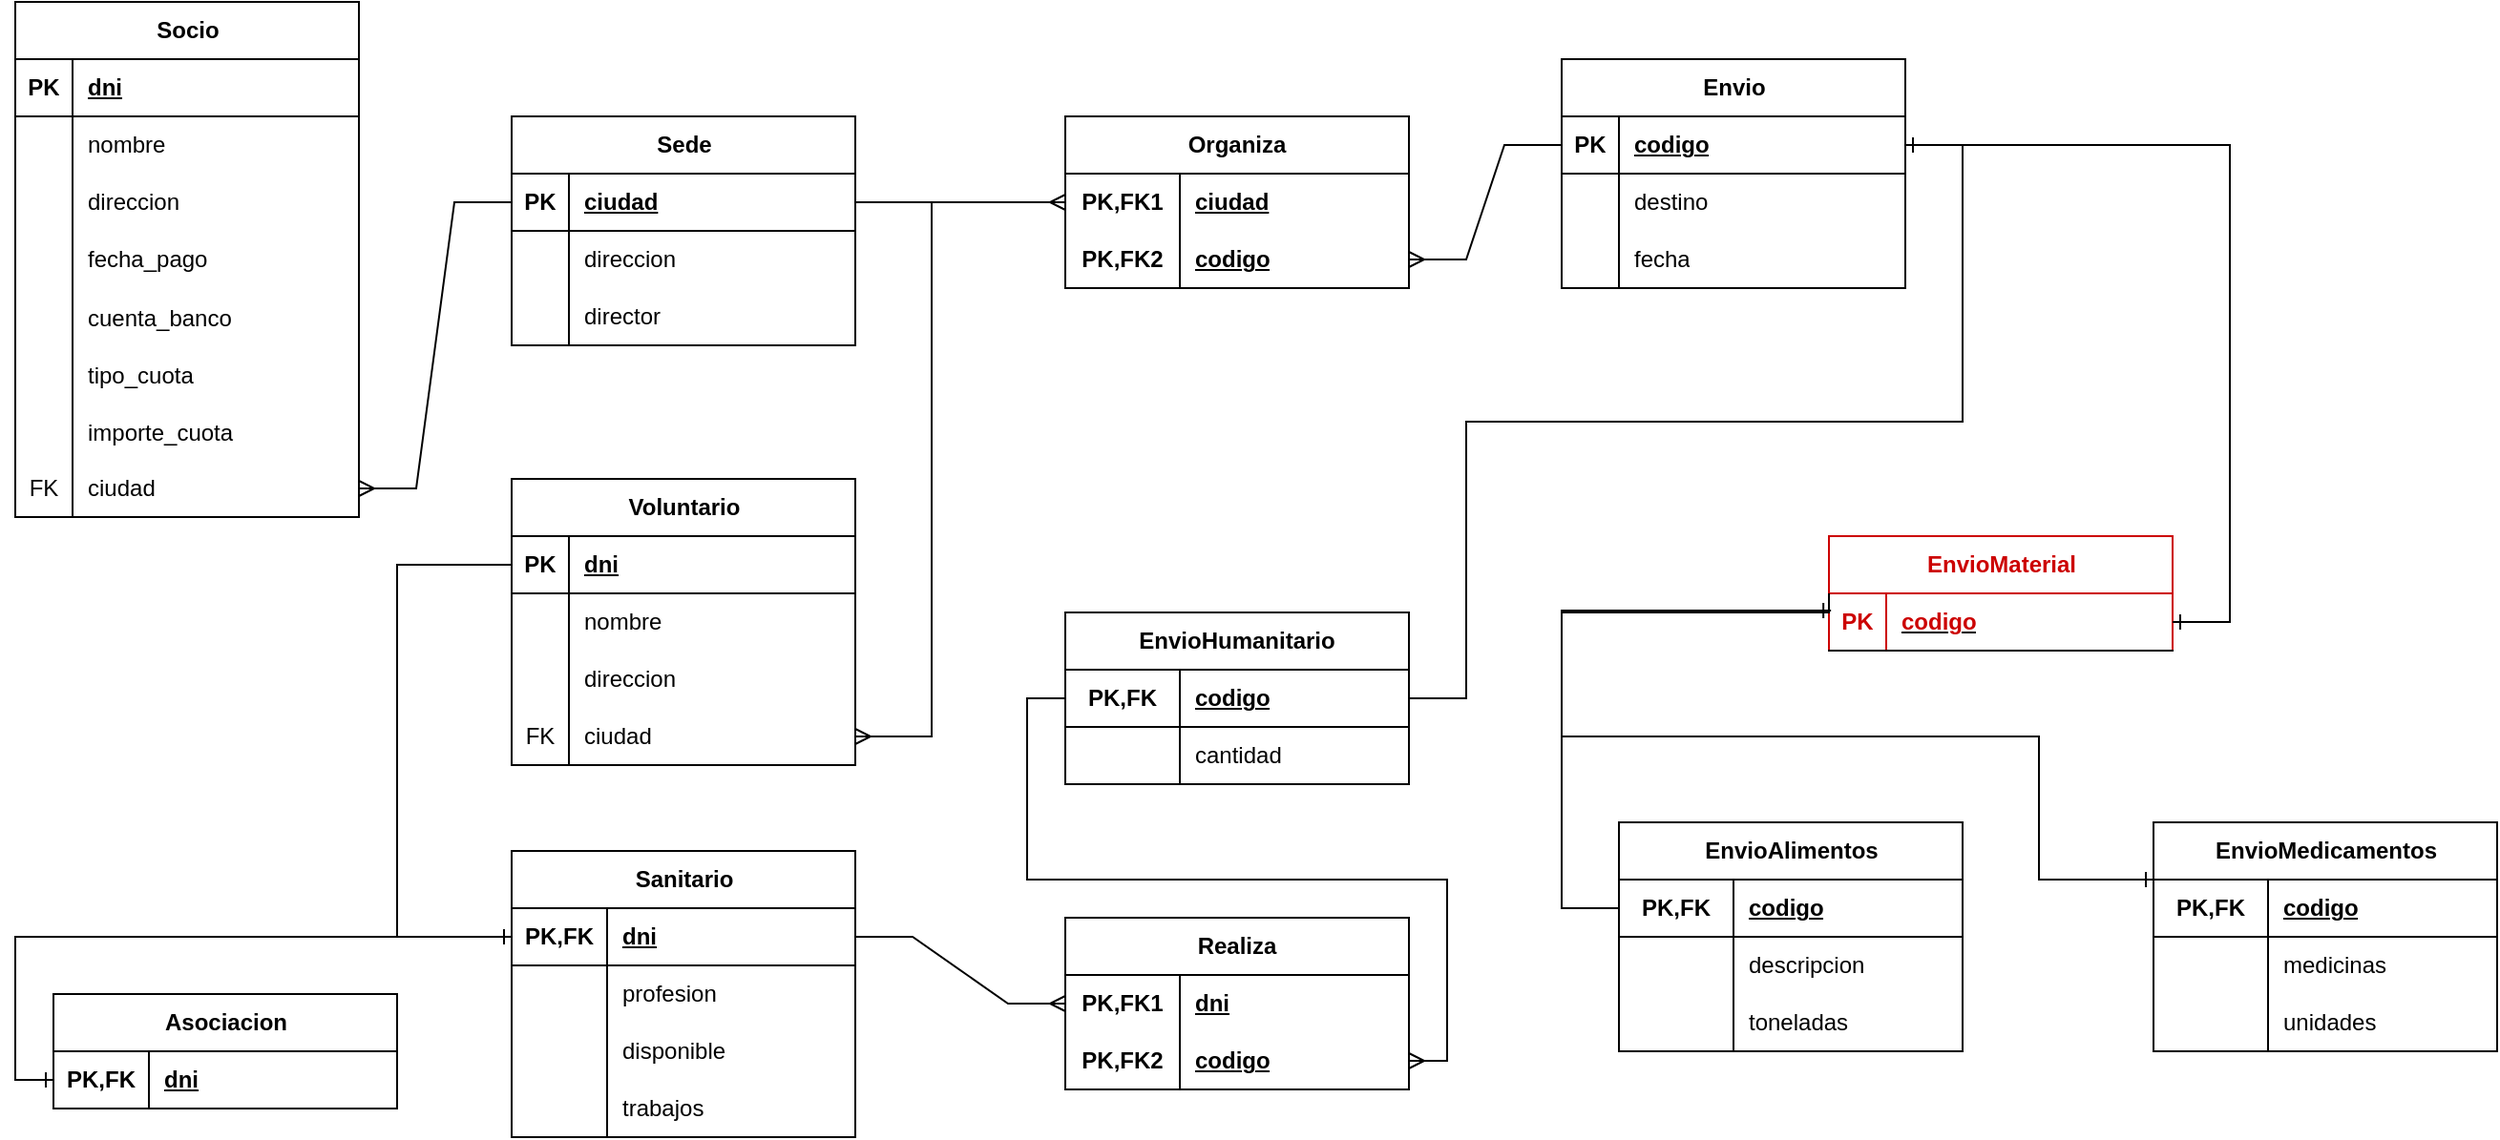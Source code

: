 <mxfile version="22.1.21" type="device">
  <diagram id="R2lEEEUBdFMjLlhIrx00" name="Page-1">
    <mxGraphModel dx="1498" dy="828" grid="1" gridSize="10" guides="1" tooltips="1" connect="1" arrows="1" fold="1" page="0" pageScale="1" pageWidth="850" pageHeight="1100" background="none" math="0" shadow="0" extFonts="Permanent Marker^https://fonts.googleapis.com/css?family=Permanent+Marker">
      <root>
        <mxCell id="0" />
        <mxCell id="1" parent="0" />
        <mxCell id="60-pLpJJTVWVmvscwQdQ-1" value="Socio" style="shape=table;startSize=30;container=1;collapsible=1;childLayout=tableLayout;fixedRows=1;rowLines=0;fontStyle=1;align=center;resizeLast=1;html=1;" parent="1" vertex="1">
          <mxGeometry x="-80" y="20" width="180" height="270" as="geometry">
            <mxRectangle x="-80" y="20" width="70" height="30" as="alternateBounds" />
          </mxGeometry>
        </mxCell>
        <mxCell id="60-pLpJJTVWVmvscwQdQ-2" value="" style="shape=tableRow;horizontal=0;startSize=0;swimlaneHead=0;swimlaneBody=0;fillColor=none;collapsible=0;dropTarget=0;points=[[0,0.5],[1,0.5]];portConstraint=eastwest;top=0;left=0;right=0;bottom=1;" parent="60-pLpJJTVWVmvscwQdQ-1" vertex="1">
          <mxGeometry y="30" width="180" height="30" as="geometry" />
        </mxCell>
        <mxCell id="60-pLpJJTVWVmvscwQdQ-3" value="PK" style="shape=partialRectangle;connectable=0;fillColor=none;top=0;left=0;bottom=0;right=0;fontStyle=1;overflow=hidden;whiteSpace=wrap;html=1;" parent="60-pLpJJTVWVmvscwQdQ-2" vertex="1">
          <mxGeometry width="30" height="30" as="geometry">
            <mxRectangle width="30" height="30" as="alternateBounds" />
          </mxGeometry>
        </mxCell>
        <mxCell id="60-pLpJJTVWVmvscwQdQ-4" value="dni" style="shape=partialRectangle;connectable=0;fillColor=none;top=0;left=0;bottom=0;right=0;align=left;spacingLeft=6;fontStyle=5;overflow=hidden;whiteSpace=wrap;html=1;" parent="60-pLpJJTVWVmvscwQdQ-2" vertex="1">
          <mxGeometry x="30" width="150" height="30" as="geometry">
            <mxRectangle width="150" height="30" as="alternateBounds" />
          </mxGeometry>
        </mxCell>
        <mxCell id="60-pLpJJTVWVmvscwQdQ-5" value="" style="shape=tableRow;horizontal=0;startSize=0;swimlaneHead=0;swimlaneBody=0;fillColor=none;collapsible=0;dropTarget=0;points=[[0,0.5],[1,0.5]];portConstraint=eastwest;top=0;left=0;right=0;bottom=0;" parent="60-pLpJJTVWVmvscwQdQ-1" vertex="1">
          <mxGeometry y="60" width="180" height="30" as="geometry" />
        </mxCell>
        <mxCell id="60-pLpJJTVWVmvscwQdQ-6" value="" style="shape=partialRectangle;connectable=0;fillColor=none;top=0;left=0;bottom=0;right=0;editable=1;overflow=hidden;whiteSpace=wrap;html=1;" parent="60-pLpJJTVWVmvscwQdQ-5" vertex="1">
          <mxGeometry width="30" height="30" as="geometry">
            <mxRectangle width="30" height="30" as="alternateBounds" />
          </mxGeometry>
        </mxCell>
        <mxCell id="60-pLpJJTVWVmvscwQdQ-7" value="nombre" style="shape=partialRectangle;connectable=0;fillColor=none;top=0;left=0;bottom=0;right=0;align=left;spacingLeft=6;overflow=hidden;whiteSpace=wrap;html=1;" parent="60-pLpJJTVWVmvscwQdQ-5" vertex="1">
          <mxGeometry x="30" width="150" height="30" as="geometry">
            <mxRectangle width="150" height="30" as="alternateBounds" />
          </mxGeometry>
        </mxCell>
        <mxCell id="60-pLpJJTVWVmvscwQdQ-8" value="" style="shape=tableRow;horizontal=0;startSize=0;swimlaneHead=0;swimlaneBody=0;fillColor=none;collapsible=0;dropTarget=0;points=[[0,0.5],[1,0.5]];portConstraint=eastwest;top=0;left=0;right=0;bottom=0;" parent="60-pLpJJTVWVmvscwQdQ-1" vertex="1">
          <mxGeometry y="90" width="180" height="30" as="geometry" />
        </mxCell>
        <mxCell id="60-pLpJJTVWVmvscwQdQ-9" value="" style="shape=partialRectangle;connectable=0;fillColor=none;top=0;left=0;bottom=0;right=0;editable=1;overflow=hidden;whiteSpace=wrap;html=1;" parent="60-pLpJJTVWVmvscwQdQ-8" vertex="1">
          <mxGeometry width="30" height="30" as="geometry">
            <mxRectangle width="30" height="30" as="alternateBounds" />
          </mxGeometry>
        </mxCell>
        <mxCell id="60-pLpJJTVWVmvscwQdQ-10" value="direccion" style="shape=partialRectangle;connectable=0;fillColor=none;top=0;left=0;bottom=0;right=0;align=left;spacingLeft=6;overflow=hidden;whiteSpace=wrap;html=1;" parent="60-pLpJJTVWVmvscwQdQ-8" vertex="1">
          <mxGeometry x="30" width="150" height="30" as="geometry">
            <mxRectangle width="150" height="30" as="alternateBounds" />
          </mxGeometry>
        </mxCell>
        <mxCell id="60-pLpJJTVWVmvscwQdQ-11" value="" style="shape=tableRow;horizontal=0;startSize=0;swimlaneHead=0;swimlaneBody=0;fillColor=none;collapsible=0;dropTarget=0;points=[[0,0.5],[1,0.5]];portConstraint=eastwest;top=0;left=0;right=0;bottom=0;" parent="60-pLpJJTVWVmvscwQdQ-1" vertex="1">
          <mxGeometry y="120" width="180" height="30" as="geometry" />
        </mxCell>
        <mxCell id="60-pLpJJTVWVmvscwQdQ-12" value="" style="shape=partialRectangle;connectable=0;fillColor=none;top=0;left=0;bottom=0;right=0;editable=1;overflow=hidden;whiteSpace=wrap;html=1;" parent="60-pLpJJTVWVmvscwQdQ-11" vertex="1">
          <mxGeometry width="30" height="30" as="geometry">
            <mxRectangle width="30" height="30" as="alternateBounds" />
          </mxGeometry>
        </mxCell>
        <mxCell id="60-pLpJJTVWVmvscwQdQ-13" value="fecha_pago" style="shape=partialRectangle;connectable=0;fillColor=none;top=0;left=0;bottom=0;right=0;align=left;spacingLeft=6;overflow=hidden;whiteSpace=wrap;html=1;" parent="60-pLpJJTVWVmvscwQdQ-11" vertex="1">
          <mxGeometry x="30" width="150" height="30" as="geometry">
            <mxRectangle width="150" height="30" as="alternateBounds" />
          </mxGeometry>
        </mxCell>
        <mxCell id="60-pLpJJTVWVmvscwQdQ-14" value="" style="shape=tableRow;horizontal=0;startSize=0;swimlaneHead=0;swimlaneBody=0;fillColor=none;collapsible=0;dropTarget=0;points=[[0,0.5],[1,0.5]];portConstraint=eastwest;top=0;left=0;right=0;bottom=0;" parent="60-pLpJJTVWVmvscwQdQ-1" vertex="1">
          <mxGeometry y="150" width="180" height="30" as="geometry" />
        </mxCell>
        <mxCell id="60-pLpJJTVWVmvscwQdQ-15" value="" style="shape=partialRectangle;connectable=0;fillColor=none;top=0;left=0;bottom=0;right=0;editable=1;overflow=hidden;" parent="60-pLpJJTVWVmvscwQdQ-14" vertex="1">
          <mxGeometry width="30" height="30" as="geometry">
            <mxRectangle width="30" height="30" as="alternateBounds" />
          </mxGeometry>
        </mxCell>
        <mxCell id="60-pLpJJTVWVmvscwQdQ-16" value="cuenta_banco" style="shape=partialRectangle;connectable=0;fillColor=none;top=0;left=0;bottom=0;right=0;align=left;spacingLeft=6;overflow=hidden;" parent="60-pLpJJTVWVmvscwQdQ-14" vertex="1">
          <mxGeometry x="30" width="150" height="30" as="geometry">
            <mxRectangle width="150" height="30" as="alternateBounds" />
          </mxGeometry>
        </mxCell>
        <mxCell id="60-pLpJJTVWVmvscwQdQ-17" value="" style="shape=tableRow;horizontal=0;startSize=0;swimlaneHead=0;swimlaneBody=0;fillColor=none;collapsible=0;dropTarget=0;points=[[0,0.5],[1,0.5]];portConstraint=eastwest;top=0;left=0;right=0;bottom=0;" parent="60-pLpJJTVWVmvscwQdQ-1" vertex="1">
          <mxGeometry y="180" width="180" height="30" as="geometry" />
        </mxCell>
        <mxCell id="60-pLpJJTVWVmvscwQdQ-18" value="" style="shape=partialRectangle;connectable=0;fillColor=none;top=0;left=0;bottom=0;right=0;editable=1;overflow=hidden;" parent="60-pLpJJTVWVmvscwQdQ-17" vertex="1">
          <mxGeometry width="30" height="30" as="geometry">
            <mxRectangle width="30" height="30" as="alternateBounds" />
          </mxGeometry>
        </mxCell>
        <mxCell id="60-pLpJJTVWVmvscwQdQ-19" value="tipo_cuota" style="shape=partialRectangle;connectable=0;fillColor=none;top=0;left=0;bottom=0;right=0;align=left;spacingLeft=6;overflow=hidden;" parent="60-pLpJJTVWVmvscwQdQ-17" vertex="1">
          <mxGeometry x="30" width="150" height="30" as="geometry">
            <mxRectangle width="150" height="30" as="alternateBounds" />
          </mxGeometry>
        </mxCell>
        <mxCell id="60-pLpJJTVWVmvscwQdQ-20" value="" style="shape=tableRow;horizontal=0;startSize=0;swimlaneHead=0;swimlaneBody=0;fillColor=none;collapsible=0;dropTarget=0;points=[[0,0.5],[1,0.5]];portConstraint=eastwest;top=0;left=0;right=0;bottom=0;" parent="60-pLpJJTVWVmvscwQdQ-1" vertex="1">
          <mxGeometry y="210" width="180" height="30" as="geometry" />
        </mxCell>
        <mxCell id="60-pLpJJTVWVmvscwQdQ-21" value="" style="shape=partialRectangle;connectable=0;fillColor=none;top=0;left=0;bottom=0;right=0;editable=1;overflow=hidden;" parent="60-pLpJJTVWVmvscwQdQ-20" vertex="1">
          <mxGeometry width="30" height="30" as="geometry">
            <mxRectangle width="30" height="30" as="alternateBounds" />
          </mxGeometry>
        </mxCell>
        <mxCell id="60-pLpJJTVWVmvscwQdQ-22" value="importe_cuota" style="shape=partialRectangle;connectable=0;fillColor=none;top=0;left=0;bottom=0;right=0;align=left;spacingLeft=6;overflow=hidden;" parent="60-pLpJJTVWVmvscwQdQ-20" vertex="1">
          <mxGeometry x="30" width="150" height="30" as="geometry">
            <mxRectangle width="150" height="30" as="alternateBounds" />
          </mxGeometry>
        </mxCell>
        <mxCell id="60-pLpJJTVWVmvscwQdQ-36" value="" style="shape=tableRow;horizontal=0;startSize=0;swimlaneHead=0;swimlaneBody=0;fillColor=none;collapsible=0;dropTarget=0;points=[[0,0.5],[1,0.5]];portConstraint=eastwest;top=0;left=0;right=0;bottom=0;" parent="60-pLpJJTVWVmvscwQdQ-1" vertex="1">
          <mxGeometry y="240" width="180" height="30" as="geometry" />
        </mxCell>
        <mxCell id="60-pLpJJTVWVmvscwQdQ-37" value="FK" style="shape=partialRectangle;connectable=0;fillColor=none;top=0;left=0;bottom=0;right=0;fontStyle=0;overflow=hidden;whiteSpace=wrap;html=1;" parent="60-pLpJJTVWVmvscwQdQ-36" vertex="1">
          <mxGeometry width="30" height="30" as="geometry">
            <mxRectangle width="30" height="30" as="alternateBounds" />
          </mxGeometry>
        </mxCell>
        <mxCell id="60-pLpJJTVWVmvscwQdQ-38" value="ciudad" style="shape=partialRectangle;connectable=0;fillColor=none;top=0;left=0;bottom=0;right=0;align=left;spacingLeft=6;fontStyle=0;overflow=hidden;whiteSpace=wrap;html=1;" parent="60-pLpJJTVWVmvscwQdQ-36" vertex="1">
          <mxGeometry x="30" width="150" height="30" as="geometry">
            <mxRectangle width="150" height="30" as="alternateBounds" />
          </mxGeometry>
        </mxCell>
        <mxCell id="60-pLpJJTVWVmvscwQdQ-23" value="Sede" style="shape=table;startSize=30;container=1;collapsible=1;childLayout=tableLayout;fixedRows=1;rowLines=0;fontStyle=1;align=center;resizeLast=1;html=1;" parent="1" vertex="1">
          <mxGeometry x="180" y="80" width="180" height="120" as="geometry">
            <mxRectangle x="180" y="80" width="70" height="30" as="alternateBounds" />
          </mxGeometry>
        </mxCell>
        <mxCell id="60-pLpJJTVWVmvscwQdQ-24" value="" style="shape=tableRow;horizontal=0;startSize=0;swimlaneHead=0;swimlaneBody=0;fillColor=none;collapsible=0;dropTarget=0;points=[[0,0.5],[1,0.5]];portConstraint=eastwest;top=0;left=0;right=0;bottom=1;" parent="60-pLpJJTVWVmvscwQdQ-23" vertex="1">
          <mxGeometry y="30" width="180" height="30" as="geometry" />
        </mxCell>
        <mxCell id="60-pLpJJTVWVmvscwQdQ-25" value="PK" style="shape=partialRectangle;connectable=0;fillColor=none;top=0;left=0;bottom=0;right=0;fontStyle=1;overflow=hidden;whiteSpace=wrap;html=1;" parent="60-pLpJJTVWVmvscwQdQ-24" vertex="1">
          <mxGeometry width="30" height="30" as="geometry">
            <mxRectangle width="30" height="30" as="alternateBounds" />
          </mxGeometry>
        </mxCell>
        <mxCell id="60-pLpJJTVWVmvscwQdQ-26" value="ciudad" style="shape=partialRectangle;connectable=0;fillColor=none;top=0;left=0;bottom=0;right=0;align=left;spacingLeft=6;fontStyle=5;overflow=hidden;whiteSpace=wrap;html=1;" parent="60-pLpJJTVWVmvscwQdQ-24" vertex="1">
          <mxGeometry x="30" width="150" height="30" as="geometry">
            <mxRectangle width="150" height="30" as="alternateBounds" />
          </mxGeometry>
        </mxCell>
        <mxCell id="60-pLpJJTVWVmvscwQdQ-27" value="" style="shape=tableRow;horizontal=0;startSize=0;swimlaneHead=0;swimlaneBody=0;fillColor=none;collapsible=0;dropTarget=0;points=[[0,0.5],[1,0.5]];portConstraint=eastwest;top=0;left=0;right=0;bottom=0;" parent="60-pLpJJTVWVmvscwQdQ-23" vertex="1">
          <mxGeometry y="60" width="180" height="30" as="geometry" />
        </mxCell>
        <mxCell id="60-pLpJJTVWVmvscwQdQ-28" value="" style="shape=partialRectangle;connectable=0;fillColor=none;top=0;left=0;bottom=0;right=0;editable=1;overflow=hidden;whiteSpace=wrap;html=1;" parent="60-pLpJJTVWVmvscwQdQ-27" vertex="1">
          <mxGeometry width="30" height="30" as="geometry">
            <mxRectangle width="30" height="30" as="alternateBounds" />
          </mxGeometry>
        </mxCell>
        <mxCell id="60-pLpJJTVWVmvscwQdQ-29" value="direccion" style="shape=partialRectangle;connectable=0;fillColor=none;top=0;left=0;bottom=0;right=0;align=left;spacingLeft=6;overflow=hidden;whiteSpace=wrap;html=1;" parent="60-pLpJJTVWVmvscwQdQ-27" vertex="1">
          <mxGeometry x="30" width="150" height="30" as="geometry">
            <mxRectangle width="150" height="30" as="alternateBounds" />
          </mxGeometry>
        </mxCell>
        <mxCell id="60-pLpJJTVWVmvscwQdQ-30" value="" style="shape=tableRow;horizontal=0;startSize=0;swimlaneHead=0;swimlaneBody=0;fillColor=none;collapsible=0;dropTarget=0;points=[[0,0.5],[1,0.5]];portConstraint=eastwest;top=0;left=0;right=0;bottom=0;" parent="60-pLpJJTVWVmvscwQdQ-23" vertex="1">
          <mxGeometry y="90" width="180" height="30" as="geometry" />
        </mxCell>
        <mxCell id="60-pLpJJTVWVmvscwQdQ-31" value="" style="shape=partialRectangle;connectable=0;fillColor=none;top=0;left=0;bottom=0;right=0;editable=1;overflow=hidden;whiteSpace=wrap;html=1;" parent="60-pLpJJTVWVmvscwQdQ-30" vertex="1">
          <mxGeometry width="30" height="30" as="geometry">
            <mxRectangle width="30" height="30" as="alternateBounds" />
          </mxGeometry>
        </mxCell>
        <mxCell id="60-pLpJJTVWVmvscwQdQ-32" value="director" style="shape=partialRectangle;connectable=0;fillColor=none;top=0;left=0;bottom=0;right=0;align=left;spacingLeft=6;overflow=hidden;whiteSpace=wrap;html=1;" parent="60-pLpJJTVWVmvscwQdQ-30" vertex="1">
          <mxGeometry x="30" width="150" height="30" as="geometry">
            <mxRectangle width="150" height="30" as="alternateBounds" />
          </mxGeometry>
        </mxCell>
        <mxCell id="60-pLpJJTVWVmvscwQdQ-40" value="Voluntario" style="shape=table;startSize=30;container=1;collapsible=1;childLayout=tableLayout;fixedRows=1;rowLines=0;fontStyle=1;align=center;resizeLast=1;html=1;" parent="1" vertex="1">
          <mxGeometry x="180" y="270" width="180" height="150" as="geometry" />
        </mxCell>
        <mxCell id="60-pLpJJTVWVmvscwQdQ-41" value="" style="shape=tableRow;horizontal=0;startSize=0;swimlaneHead=0;swimlaneBody=0;fillColor=none;collapsible=0;dropTarget=0;points=[[0,0.5],[1,0.5]];portConstraint=eastwest;top=0;left=0;right=0;bottom=1;" parent="60-pLpJJTVWVmvscwQdQ-40" vertex="1">
          <mxGeometry y="30" width="180" height="30" as="geometry" />
        </mxCell>
        <mxCell id="60-pLpJJTVWVmvscwQdQ-42" value="PK" style="shape=partialRectangle;connectable=0;fillColor=none;top=0;left=0;bottom=0;right=0;fontStyle=1;overflow=hidden;whiteSpace=wrap;html=1;" parent="60-pLpJJTVWVmvscwQdQ-41" vertex="1">
          <mxGeometry width="30" height="30" as="geometry">
            <mxRectangle width="30" height="30" as="alternateBounds" />
          </mxGeometry>
        </mxCell>
        <mxCell id="60-pLpJJTVWVmvscwQdQ-43" value="dni" style="shape=partialRectangle;connectable=0;fillColor=none;top=0;left=0;bottom=0;right=0;align=left;spacingLeft=6;fontStyle=5;overflow=hidden;whiteSpace=wrap;html=1;" parent="60-pLpJJTVWVmvscwQdQ-41" vertex="1">
          <mxGeometry x="30" width="150" height="30" as="geometry">
            <mxRectangle width="150" height="30" as="alternateBounds" />
          </mxGeometry>
        </mxCell>
        <mxCell id="60-pLpJJTVWVmvscwQdQ-44" value="" style="shape=tableRow;horizontal=0;startSize=0;swimlaneHead=0;swimlaneBody=0;fillColor=none;collapsible=0;dropTarget=0;points=[[0,0.5],[1,0.5]];portConstraint=eastwest;top=0;left=0;right=0;bottom=0;" parent="60-pLpJJTVWVmvscwQdQ-40" vertex="1">
          <mxGeometry y="60" width="180" height="30" as="geometry" />
        </mxCell>
        <mxCell id="60-pLpJJTVWVmvscwQdQ-45" value="" style="shape=partialRectangle;connectable=0;fillColor=none;top=0;left=0;bottom=0;right=0;editable=1;overflow=hidden;whiteSpace=wrap;html=1;" parent="60-pLpJJTVWVmvscwQdQ-44" vertex="1">
          <mxGeometry width="30" height="30" as="geometry">
            <mxRectangle width="30" height="30" as="alternateBounds" />
          </mxGeometry>
        </mxCell>
        <mxCell id="60-pLpJJTVWVmvscwQdQ-46" value="nombre" style="shape=partialRectangle;connectable=0;fillColor=none;top=0;left=0;bottom=0;right=0;align=left;spacingLeft=6;overflow=hidden;whiteSpace=wrap;html=1;" parent="60-pLpJJTVWVmvscwQdQ-44" vertex="1">
          <mxGeometry x="30" width="150" height="30" as="geometry">
            <mxRectangle width="150" height="30" as="alternateBounds" />
          </mxGeometry>
        </mxCell>
        <mxCell id="60-pLpJJTVWVmvscwQdQ-47" value="" style="shape=tableRow;horizontal=0;startSize=0;swimlaneHead=0;swimlaneBody=0;fillColor=none;collapsible=0;dropTarget=0;points=[[0,0.5],[1,0.5]];portConstraint=eastwest;top=0;left=0;right=0;bottom=0;" parent="60-pLpJJTVWVmvscwQdQ-40" vertex="1">
          <mxGeometry y="90" width="180" height="30" as="geometry" />
        </mxCell>
        <mxCell id="60-pLpJJTVWVmvscwQdQ-48" value="" style="shape=partialRectangle;connectable=0;fillColor=none;top=0;left=0;bottom=0;right=0;editable=1;overflow=hidden;whiteSpace=wrap;html=1;" parent="60-pLpJJTVWVmvscwQdQ-47" vertex="1">
          <mxGeometry width="30" height="30" as="geometry">
            <mxRectangle width="30" height="30" as="alternateBounds" />
          </mxGeometry>
        </mxCell>
        <mxCell id="60-pLpJJTVWVmvscwQdQ-49" value="direccion" style="shape=partialRectangle;connectable=0;fillColor=none;top=0;left=0;bottom=0;right=0;align=left;spacingLeft=6;overflow=hidden;whiteSpace=wrap;html=1;" parent="60-pLpJJTVWVmvscwQdQ-47" vertex="1">
          <mxGeometry x="30" width="150" height="30" as="geometry">
            <mxRectangle width="150" height="30" as="alternateBounds" />
          </mxGeometry>
        </mxCell>
        <mxCell id="60-pLpJJTVWVmvscwQdQ-50" value="" style="shape=tableRow;horizontal=0;startSize=0;swimlaneHead=0;swimlaneBody=0;fillColor=none;collapsible=0;dropTarget=0;points=[[0,0.5],[1,0.5]];portConstraint=eastwest;top=0;left=0;right=0;bottom=0;" parent="60-pLpJJTVWVmvscwQdQ-40" vertex="1">
          <mxGeometry y="120" width="180" height="30" as="geometry" />
        </mxCell>
        <mxCell id="60-pLpJJTVWVmvscwQdQ-51" value="FK" style="shape=partialRectangle;connectable=0;fillColor=none;top=0;left=0;bottom=0;right=0;editable=1;overflow=hidden;whiteSpace=wrap;html=1;" parent="60-pLpJJTVWVmvscwQdQ-50" vertex="1">
          <mxGeometry width="30" height="30" as="geometry">
            <mxRectangle width="30" height="30" as="alternateBounds" />
          </mxGeometry>
        </mxCell>
        <mxCell id="60-pLpJJTVWVmvscwQdQ-52" value="ciudad" style="shape=partialRectangle;connectable=0;fillColor=none;top=0;left=0;bottom=0;right=0;align=left;spacingLeft=6;overflow=hidden;whiteSpace=wrap;html=1;" parent="60-pLpJJTVWVmvscwQdQ-50" vertex="1">
          <mxGeometry x="30" width="150" height="30" as="geometry">
            <mxRectangle width="150" height="30" as="alternateBounds" />
          </mxGeometry>
        </mxCell>
        <mxCell id="60-pLpJJTVWVmvscwQdQ-53" value="" style="edgeStyle=elbowEdgeStyle;fontSize=12;html=1;endArrow=ERmany;rounded=0;exitX=1;exitY=0.5;exitDx=0;exitDy=0;entryX=1;entryY=0.5;entryDx=0;entryDy=0;" parent="1" source="60-pLpJJTVWVmvscwQdQ-24" target="60-pLpJJTVWVmvscwQdQ-50" edge="1">
          <mxGeometry width="100" height="100" relative="1" as="geometry">
            <mxPoint x="520" y="210" as="sourcePoint" />
            <mxPoint x="620" y="110" as="targetPoint" />
            <Array as="points">
              <mxPoint x="400" y="270" />
            </Array>
          </mxGeometry>
        </mxCell>
        <mxCell id="60-pLpJJTVWVmvscwQdQ-54" value="Envio" style="shape=table;startSize=30;container=1;collapsible=1;childLayout=tableLayout;fixedRows=1;rowLines=0;fontStyle=1;align=center;resizeLast=1;html=1;" parent="1" vertex="1">
          <mxGeometry x="730" y="50" width="180" height="120" as="geometry" />
        </mxCell>
        <mxCell id="60-pLpJJTVWVmvscwQdQ-55" value="" style="shape=tableRow;horizontal=0;startSize=0;swimlaneHead=0;swimlaneBody=0;fillColor=none;collapsible=0;dropTarget=0;points=[[0,0.5],[1,0.5]];portConstraint=eastwest;top=0;left=0;right=0;bottom=1;" parent="60-pLpJJTVWVmvscwQdQ-54" vertex="1">
          <mxGeometry y="30" width="180" height="30" as="geometry" />
        </mxCell>
        <mxCell id="60-pLpJJTVWVmvscwQdQ-56" value="PK" style="shape=partialRectangle;connectable=0;fillColor=none;top=0;left=0;bottom=0;right=0;fontStyle=1;overflow=hidden;whiteSpace=wrap;html=1;" parent="60-pLpJJTVWVmvscwQdQ-55" vertex="1">
          <mxGeometry width="30" height="30" as="geometry">
            <mxRectangle width="30" height="30" as="alternateBounds" />
          </mxGeometry>
        </mxCell>
        <mxCell id="60-pLpJJTVWVmvscwQdQ-57" value="codigo" style="shape=partialRectangle;connectable=0;fillColor=none;top=0;left=0;bottom=0;right=0;align=left;spacingLeft=6;fontStyle=5;overflow=hidden;whiteSpace=wrap;html=1;" parent="60-pLpJJTVWVmvscwQdQ-55" vertex="1">
          <mxGeometry x="30" width="150" height="30" as="geometry">
            <mxRectangle width="150" height="30" as="alternateBounds" />
          </mxGeometry>
        </mxCell>
        <mxCell id="60-pLpJJTVWVmvscwQdQ-58" value="" style="shape=tableRow;horizontal=0;startSize=0;swimlaneHead=0;swimlaneBody=0;fillColor=none;collapsible=0;dropTarget=0;points=[[0,0.5],[1,0.5]];portConstraint=eastwest;top=0;left=0;right=0;bottom=0;" parent="60-pLpJJTVWVmvscwQdQ-54" vertex="1">
          <mxGeometry y="60" width="180" height="30" as="geometry" />
        </mxCell>
        <mxCell id="60-pLpJJTVWVmvscwQdQ-59" value="" style="shape=partialRectangle;connectable=0;fillColor=none;top=0;left=0;bottom=0;right=0;editable=1;overflow=hidden;whiteSpace=wrap;html=1;" parent="60-pLpJJTVWVmvscwQdQ-58" vertex="1">
          <mxGeometry width="30" height="30" as="geometry">
            <mxRectangle width="30" height="30" as="alternateBounds" />
          </mxGeometry>
        </mxCell>
        <mxCell id="60-pLpJJTVWVmvscwQdQ-60" value="destino" style="shape=partialRectangle;connectable=0;fillColor=none;top=0;left=0;bottom=0;right=0;align=left;spacingLeft=6;overflow=hidden;whiteSpace=wrap;html=1;" parent="60-pLpJJTVWVmvscwQdQ-58" vertex="1">
          <mxGeometry x="30" width="150" height="30" as="geometry">
            <mxRectangle width="150" height="30" as="alternateBounds" />
          </mxGeometry>
        </mxCell>
        <mxCell id="60-pLpJJTVWVmvscwQdQ-61" value="" style="shape=tableRow;horizontal=0;startSize=0;swimlaneHead=0;swimlaneBody=0;fillColor=none;collapsible=0;dropTarget=0;points=[[0,0.5],[1,0.5]];portConstraint=eastwest;top=0;left=0;right=0;bottom=0;" parent="60-pLpJJTVWVmvscwQdQ-54" vertex="1">
          <mxGeometry y="90" width="180" height="30" as="geometry" />
        </mxCell>
        <mxCell id="60-pLpJJTVWVmvscwQdQ-62" value="" style="shape=partialRectangle;connectable=0;fillColor=none;top=0;left=0;bottom=0;right=0;editable=1;overflow=hidden;whiteSpace=wrap;html=1;" parent="60-pLpJJTVWVmvscwQdQ-61" vertex="1">
          <mxGeometry width="30" height="30" as="geometry">
            <mxRectangle width="30" height="30" as="alternateBounds" />
          </mxGeometry>
        </mxCell>
        <mxCell id="60-pLpJJTVWVmvscwQdQ-63" value="fecha" style="shape=partialRectangle;connectable=0;fillColor=none;top=0;left=0;bottom=0;right=0;align=left;spacingLeft=6;overflow=hidden;whiteSpace=wrap;html=1;" parent="60-pLpJJTVWVmvscwQdQ-61" vertex="1">
          <mxGeometry x="30" width="150" height="30" as="geometry">
            <mxRectangle width="150" height="30" as="alternateBounds" />
          </mxGeometry>
        </mxCell>
        <mxCell id="60-pLpJJTVWVmvscwQdQ-67" value="Organiza" style="shape=table;startSize=30;container=1;collapsible=1;childLayout=tableLayout;fixedRows=1;rowLines=0;fontStyle=1;align=center;resizeLast=1;html=1;whiteSpace=wrap;" parent="1" vertex="1">
          <mxGeometry x="470" y="80" width="180" height="90" as="geometry" />
        </mxCell>
        <mxCell id="60-pLpJJTVWVmvscwQdQ-68" value="" style="shape=tableRow;horizontal=0;startSize=0;swimlaneHead=0;swimlaneBody=0;fillColor=none;collapsible=0;dropTarget=0;points=[[0,0.5],[1,0.5]];portConstraint=eastwest;top=0;left=0;right=0;bottom=0;html=1;" parent="60-pLpJJTVWVmvscwQdQ-67" vertex="1">
          <mxGeometry y="30" width="180" height="30" as="geometry" />
        </mxCell>
        <mxCell id="60-pLpJJTVWVmvscwQdQ-69" value="PK,FK1" style="shape=partialRectangle;connectable=0;fillColor=none;top=0;left=0;bottom=0;right=0;fontStyle=1;overflow=hidden;html=1;whiteSpace=wrap;" parent="60-pLpJJTVWVmvscwQdQ-68" vertex="1">
          <mxGeometry width="60" height="30" as="geometry">
            <mxRectangle width="60" height="30" as="alternateBounds" />
          </mxGeometry>
        </mxCell>
        <mxCell id="60-pLpJJTVWVmvscwQdQ-70" value="ciudad" style="shape=partialRectangle;connectable=0;fillColor=none;top=0;left=0;bottom=0;right=0;align=left;spacingLeft=6;fontStyle=5;overflow=hidden;html=1;whiteSpace=wrap;" parent="60-pLpJJTVWVmvscwQdQ-68" vertex="1">
          <mxGeometry x="60" width="120" height="30" as="geometry">
            <mxRectangle width="120" height="30" as="alternateBounds" />
          </mxGeometry>
        </mxCell>
        <mxCell id="60-pLpJJTVWVmvscwQdQ-71" value="" style="shape=tableRow;horizontal=0;startSize=0;swimlaneHead=0;swimlaneBody=0;fillColor=none;collapsible=0;dropTarget=0;points=[[0,0.5],[1,0.5]];portConstraint=eastwest;top=0;left=0;right=0;bottom=1;html=1;" parent="60-pLpJJTVWVmvscwQdQ-67" vertex="1">
          <mxGeometry y="60" width="180" height="30" as="geometry" />
        </mxCell>
        <mxCell id="60-pLpJJTVWVmvscwQdQ-72" value="PK,FK2" style="shape=partialRectangle;connectable=0;fillColor=none;top=0;left=0;bottom=0;right=0;fontStyle=1;overflow=hidden;html=1;whiteSpace=wrap;" parent="60-pLpJJTVWVmvscwQdQ-71" vertex="1">
          <mxGeometry width="60" height="30" as="geometry">
            <mxRectangle width="60" height="30" as="alternateBounds" />
          </mxGeometry>
        </mxCell>
        <mxCell id="60-pLpJJTVWVmvscwQdQ-73" value="codigo" style="shape=partialRectangle;connectable=0;fillColor=none;top=0;left=0;bottom=0;right=0;align=left;spacingLeft=6;fontStyle=5;overflow=hidden;html=1;whiteSpace=wrap;" parent="60-pLpJJTVWVmvscwQdQ-71" vertex="1">
          <mxGeometry x="60" width="120" height="30" as="geometry">
            <mxRectangle width="120" height="30" as="alternateBounds" />
          </mxGeometry>
        </mxCell>
        <mxCell id="60-pLpJJTVWVmvscwQdQ-80" value="" style="edgeStyle=entityRelationEdgeStyle;fontSize=12;html=1;endArrow=ERmany;rounded=0;exitX=1;exitY=0.5;exitDx=0;exitDy=0;entryX=0;entryY=0.5;entryDx=0;entryDy=0;" parent="1" source="60-pLpJJTVWVmvscwQdQ-24" target="60-pLpJJTVWVmvscwQdQ-68" edge="1">
          <mxGeometry width="100" height="100" relative="1" as="geometry">
            <mxPoint x="480" y="340" as="sourcePoint" />
            <mxPoint x="580" y="240" as="targetPoint" />
          </mxGeometry>
        </mxCell>
        <mxCell id="60-pLpJJTVWVmvscwQdQ-81" value="" style="edgeStyle=entityRelationEdgeStyle;fontSize=12;html=1;endArrow=ERmany;rounded=0;entryX=1;entryY=0.5;entryDx=0;entryDy=0;exitX=0;exitY=0.5;exitDx=0;exitDy=0;" parent="1" source="60-pLpJJTVWVmvscwQdQ-55" target="60-pLpJJTVWVmvscwQdQ-71" edge="1">
          <mxGeometry width="100" height="100" relative="1" as="geometry">
            <mxPoint x="710" y="200" as="sourcePoint" />
            <mxPoint x="821.421" y="260" as="targetPoint" />
          </mxGeometry>
        </mxCell>
        <mxCell id="60-pLpJJTVWVmvscwQdQ-82" value="" style="edgeStyle=entityRelationEdgeStyle;fontSize=12;html=1;endArrow=ERmany;rounded=0;exitX=0;exitY=0.5;exitDx=0;exitDy=0;" parent="1" source="60-pLpJJTVWVmvscwQdQ-24" target="60-pLpJJTVWVmvscwQdQ-36" edge="1">
          <mxGeometry width="100" height="100" relative="1" as="geometry">
            <mxPoint x="120" y="300" as="sourcePoint" />
            <mxPoint x="220" y="200" as="targetPoint" />
          </mxGeometry>
        </mxCell>
        <mxCell id="60-pLpJJTVWVmvscwQdQ-83" value="Asociacion" style="shape=table;startSize=30;container=1;collapsible=1;childLayout=tableLayout;fixedRows=1;rowLines=0;fontStyle=1;align=center;resizeLast=1;html=1;" parent="1" vertex="1">
          <mxGeometry x="-60" y="540" width="180" height="60" as="geometry" />
        </mxCell>
        <mxCell id="60-pLpJJTVWVmvscwQdQ-84" value="" style="shape=tableRow;horizontal=0;startSize=0;swimlaneHead=0;swimlaneBody=0;fillColor=none;collapsible=0;dropTarget=0;points=[[0,0.5],[1,0.5]];portConstraint=eastwest;top=0;left=0;right=0;bottom=1;" parent="60-pLpJJTVWVmvscwQdQ-83" vertex="1">
          <mxGeometry y="30" width="180" height="30" as="geometry" />
        </mxCell>
        <mxCell id="60-pLpJJTVWVmvscwQdQ-85" value="PK,FK" style="shape=partialRectangle;connectable=0;fillColor=none;top=0;left=0;bottom=0;right=0;fontStyle=1;overflow=hidden;whiteSpace=wrap;html=1;" parent="60-pLpJJTVWVmvscwQdQ-84" vertex="1">
          <mxGeometry width="50" height="30" as="geometry">
            <mxRectangle width="50" height="30" as="alternateBounds" />
          </mxGeometry>
        </mxCell>
        <mxCell id="60-pLpJJTVWVmvscwQdQ-86" value="dni" style="shape=partialRectangle;connectable=0;fillColor=none;top=0;left=0;bottom=0;right=0;align=left;spacingLeft=6;fontStyle=5;overflow=hidden;whiteSpace=wrap;html=1;" parent="60-pLpJJTVWVmvscwQdQ-84" vertex="1">
          <mxGeometry x="50" width="130" height="30" as="geometry">
            <mxRectangle width="130" height="30" as="alternateBounds" />
          </mxGeometry>
        </mxCell>
        <mxCell id="60-pLpJJTVWVmvscwQdQ-96" value="Sanitario" style="shape=table;startSize=30;container=1;collapsible=1;childLayout=tableLayout;fixedRows=1;rowLines=0;fontStyle=1;align=center;resizeLast=1;html=1;" parent="1" vertex="1">
          <mxGeometry x="180" y="465" width="180" height="150" as="geometry" />
        </mxCell>
        <mxCell id="60-pLpJJTVWVmvscwQdQ-97" value="" style="shape=tableRow;horizontal=0;startSize=0;swimlaneHead=0;swimlaneBody=0;fillColor=none;collapsible=0;dropTarget=0;points=[[0,0.5],[1,0.5]];portConstraint=eastwest;top=0;left=0;right=0;bottom=1;" parent="60-pLpJJTVWVmvscwQdQ-96" vertex="1">
          <mxGeometry y="30" width="180" height="30" as="geometry" />
        </mxCell>
        <mxCell id="60-pLpJJTVWVmvscwQdQ-98" value="PK,FK" style="shape=partialRectangle;connectable=0;fillColor=none;top=0;left=0;bottom=0;right=0;fontStyle=1;overflow=hidden;whiteSpace=wrap;html=1;" parent="60-pLpJJTVWVmvscwQdQ-97" vertex="1">
          <mxGeometry width="50" height="30" as="geometry">
            <mxRectangle width="50" height="30" as="alternateBounds" />
          </mxGeometry>
        </mxCell>
        <mxCell id="60-pLpJJTVWVmvscwQdQ-99" value="dni" style="shape=partialRectangle;connectable=0;fillColor=none;top=0;left=0;bottom=0;right=0;align=left;spacingLeft=6;fontStyle=5;overflow=hidden;whiteSpace=wrap;html=1;" parent="60-pLpJJTVWVmvscwQdQ-97" vertex="1">
          <mxGeometry x="50" width="130" height="30" as="geometry">
            <mxRectangle width="130" height="30" as="alternateBounds" />
          </mxGeometry>
        </mxCell>
        <mxCell id="60-pLpJJTVWVmvscwQdQ-100" value="" style="shape=tableRow;horizontal=0;startSize=0;swimlaneHead=0;swimlaneBody=0;fillColor=none;collapsible=0;dropTarget=0;points=[[0,0.5],[1,0.5]];portConstraint=eastwest;top=0;left=0;right=0;bottom=0;" parent="60-pLpJJTVWVmvscwQdQ-96" vertex="1">
          <mxGeometry y="60" width="180" height="30" as="geometry" />
        </mxCell>
        <mxCell id="60-pLpJJTVWVmvscwQdQ-101" value="" style="shape=partialRectangle;connectable=0;fillColor=none;top=0;left=0;bottom=0;right=0;editable=1;overflow=hidden;whiteSpace=wrap;html=1;" parent="60-pLpJJTVWVmvscwQdQ-100" vertex="1">
          <mxGeometry width="50" height="30" as="geometry">
            <mxRectangle width="50" height="30" as="alternateBounds" />
          </mxGeometry>
        </mxCell>
        <mxCell id="60-pLpJJTVWVmvscwQdQ-102" value="profesion" style="shape=partialRectangle;connectable=0;fillColor=none;top=0;left=0;bottom=0;right=0;align=left;spacingLeft=6;overflow=hidden;whiteSpace=wrap;html=1;" parent="60-pLpJJTVWVmvscwQdQ-100" vertex="1">
          <mxGeometry x="50" width="130" height="30" as="geometry">
            <mxRectangle width="130" height="30" as="alternateBounds" />
          </mxGeometry>
        </mxCell>
        <mxCell id="60-pLpJJTVWVmvscwQdQ-103" value="" style="shape=tableRow;horizontal=0;startSize=0;swimlaneHead=0;swimlaneBody=0;fillColor=none;collapsible=0;dropTarget=0;points=[[0,0.5],[1,0.5]];portConstraint=eastwest;top=0;left=0;right=0;bottom=0;" parent="60-pLpJJTVWVmvscwQdQ-96" vertex="1">
          <mxGeometry y="90" width="180" height="30" as="geometry" />
        </mxCell>
        <mxCell id="60-pLpJJTVWVmvscwQdQ-104" value="" style="shape=partialRectangle;connectable=0;fillColor=none;top=0;left=0;bottom=0;right=0;editable=1;overflow=hidden;whiteSpace=wrap;html=1;" parent="60-pLpJJTVWVmvscwQdQ-103" vertex="1">
          <mxGeometry width="50" height="30" as="geometry">
            <mxRectangle width="50" height="30" as="alternateBounds" />
          </mxGeometry>
        </mxCell>
        <mxCell id="60-pLpJJTVWVmvscwQdQ-105" value="disponible" style="shape=partialRectangle;connectable=0;fillColor=none;top=0;left=0;bottom=0;right=0;align=left;spacingLeft=6;overflow=hidden;whiteSpace=wrap;html=1;" parent="60-pLpJJTVWVmvscwQdQ-103" vertex="1">
          <mxGeometry x="50" width="130" height="30" as="geometry">
            <mxRectangle width="130" height="30" as="alternateBounds" />
          </mxGeometry>
        </mxCell>
        <mxCell id="60-pLpJJTVWVmvscwQdQ-106" value="" style="shape=tableRow;horizontal=0;startSize=0;swimlaneHead=0;swimlaneBody=0;fillColor=none;collapsible=0;dropTarget=0;points=[[0,0.5],[1,0.5]];portConstraint=eastwest;top=0;left=0;right=0;bottom=0;" parent="60-pLpJJTVWVmvscwQdQ-96" vertex="1">
          <mxGeometry y="120" width="180" height="30" as="geometry" />
        </mxCell>
        <mxCell id="60-pLpJJTVWVmvscwQdQ-107" value="" style="shape=partialRectangle;connectable=0;fillColor=none;top=0;left=0;bottom=0;right=0;editable=1;overflow=hidden;whiteSpace=wrap;html=1;" parent="60-pLpJJTVWVmvscwQdQ-106" vertex="1">
          <mxGeometry width="50" height="30" as="geometry">
            <mxRectangle width="50" height="30" as="alternateBounds" />
          </mxGeometry>
        </mxCell>
        <mxCell id="60-pLpJJTVWVmvscwQdQ-108" value="trabajos" style="shape=partialRectangle;connectable=0;fillColor=none;top=0;left=0;bottom=0;right=0;align=left;spacingLeft=6;overflow=hidden;whiteSpace=wrap;html=1;" parent="60-pLpJJTVWVmvscwQdQ-106" vertex="1">
          <mxGeometry x="50" width="130" height="30" as="geometry">
            <mxRectangle width="130" height="30" as="alternateBounds" />
          </mxGeometry>
        </mxCell>
        <mxCell id="60-pLpJJTVWVmvscwQdQ-109" value="" style="edgeStyle=orthogonalEdgeStyle;fontSize=12;html=1;endArrow=ERone;endFill=1;rounded=0;exitX=0;exitY=0.5;exitDx=0;exitDy=0;elbow=vertical;entryX=0;entryY=0.5;entryDx=0;entryDy=0;" parent="1" source="60-pLpJJTVWVmvscwQdQ-41" target="60-pLpJJTVWVmvscwQdQ-97" edge="1">
          <mxGeometry width="100" height="100" relative="1" as="geometry">
            <mxPoint x="20" y="470" as="sourcePoint" />
            <mxPoint x="160" y="510" as="targetPoint" />
            <Array as="points">
              <mxPoint x="120" y="315" />
              <mxPoint x="120" y="510" />
            </Array>
          </mxGeometry>
        </mxCell>
        <mxCell id="60-pLpJJTVWVmvscwQdQ-110" value="" style="edgeStyle=orthogonalEdgeStyle;fontSize=12;html=1;endArrow=ERone;endFill=1;rounded=0;exitX=0;exitY=0.5;exitDx=0;exitDy=0;entryX=0;entryY=0.5;entryDx=0;entryDy=0;" parent="1" source="60-pLpJJTVWVmvscwQdQ-41" target="60-pLpJJTVWVmvscwQdQ-84" edge="1">
          <mxGeometry width="100" height="100" relative="1" as="geometry">
            <mxPoint x="-70" y="480" as="sourcePoint" />
            <mxPoint x="30" y="380" as="targetPoint" />
            <Array as="points">
              <mxPoint x="120" y="315" />
              <mxPoint x="120" y="510" />
              <mxPoint x="-80" y="510" />
              <mxPoint x="-80" y="585" />
            </Array>
          </mxGeometry>
        </mxCell>
        <mxCell id="60-pLpJJTVWVmvscwQdQ-114" value="EnvioHumanitario" style="shape=table;startSize=30;container=1;collapsible=1;childLayout=tableLayout;fixedRows=1;rowLines=0;fontStyle=1;align=center;resizeLast=1;html=1;whiteSpace=wrap;" parent="1" vertex="1">
          <mxGeometry x="470" y="340" width="180" height="90" as="geometry" />
        </mxCell>
        <mxCell id="60-pLpJJTVWVmvscwQdQ-118" value="" style="shape=tableRow;horizontal=0;startSize=0;swimlaneHead=0;swimlaneBody=0;fillColor=none;collapsible=0;dropTarget=0;points=[[0,0.5],[1,0.5]];portConstraint=eastwest;top=0;left=0;right=0;bottom=1;html=1;" parent="60-pLpJJTVWVmvscwQdQ-114" vertex="1">
          <mxGeometry y="30" width="180" height="30" as="geometry" />
        </mxCell>
        <mxCell id="60-pLpJJTVWVmvscwQdQ-119" value="PK,FK" style="shape=partialRectangle;connectable=0;fillColor=none;top=0;left=0;bottom=0;right=0;fontStyle=1;overflow=hidden;html=1;whiteSpace=wrap;" parent="60-pLpJJTVWVmvscwQdQ-118" vertex="1">
          <mxGeometry width="60" height="30" as="geometry">
            <mxRectangle width="60" height="30" as="alternateBounds" />
          </mxGeometry>
        </mxCell>
        <mxCell id="60-pLpJJTVWVmvscwQdQ-120" value="codigo" style="shape=partialRectangle;connectable=0;fillColor=none;top=0;left=0;bottom=0;right=0;align=left;spacingLeft=6;fontStyle=5;overflow=hidden;html=1;whiteSpace=wrap;" parent="60-pLpJJTVWVmvscwQdQ-118" vertex="1">
          <mxGeometry x="60" width="120" height="30" as="geometry">
            <mxRectangle width="120" height="30" as="alternateBounds" />
          </mxGeometry>
        </mxCell>
        <mxCell id="60-pLpJJTVWVmvscwQdQ-121" value="" style="shape=tableRow;horizontal=0;startSize=0;swimlaneHead=0;swimlaneBody=0;fillColor=none;collapsible=0;dropTarget=0;points=[[0,0.5],[1,0.5]];portConstraint=eastwest;top=0;left=0;right=0;bottom=0;html=1;" parent="60-pLpJJTVWVmvscwQdQ-114" vertex="1">
          <mxGeometry y="60" width="180" height="30" as="geometry" />
        </mxCell>
        <mxCell id="60-pLpJJTVWVmvscwQdQ-122" value="" style="shape=partialRectangle;connectable=0;fillColor=none;top=0;left=0;bottom=0;right=0;editable=1;overflow=hidden;html=1;whiteSpace=wrap;" parent="60-pLpJJTVWVmvscwQdQ-121" vertex="1">
          <mxGeometry width="60" height="30" as="geometry">
            <mxRectangle width="60" height="30" as="alternateBounds" />
          </mxGeometry>
        </mxCell>
        <mxCell id="60-pLpJJTVWVmvscwQdQ-123" value="cantidad" style="shape=partialRectangle;connectable=0;fillColor=none;top=0;left=0;bottom=0;right=0;align=left;spacingLeft=6;overflow=hidden;html=1;whiteSpace=wrap;" parent="60-pLpJJTVWVmvscwQdQ-121" vertex="1">
          <mxGeometry x="60" width="120" height="30" as="geometry">
            <mxRectangle width="120" height="30" as="alternateBounds" />
          </mxGeometry>
        </mxCell>
        <mxCell id="60-pLpJJTVWVmvscwQdQ-127" value="Realiza" style="shape=table;startSize=30;container=1;collapsible=1;childLayout=tableLayout;fixedRows=1;rowLines=0;fontStyle=1;align=center;resizeLast=1;html=1;whiteSpace=wrap;" parent="1" vertex="1">
          <mxGeometry x="470" y="500" width="180" height="90" as="geometry" />
        </mxCell>
        <mxCell id="60-pLpJJTVWVmvscwQdQ-128" value="" style="shape=tableRow;horizontal=0;startSize=0;swimlaneHead=0;swimlaneBody=0;fillColor=none;collapsible=0;dropTarget=0;points=[[0,0.5],[1,0.5]];portConstraint=eastwest;top=0;left=0;right=0;bottom=0;html=1;" parent="60-pLpJJTVWVmvscwQdQ-127" vertex="1">
          <mxGeometry y="30" width="180" height="30" as="geometry" />
        </mxCell>
        <mxCell id="60-pLpJJTVWVmvscwQdQ-129" value="PK,FK1" style="shape=partialRectangle;connectable=0;fillColor=none;top=0;left=0;bottom=0;right=0;fontStyle=1;overflow=hidden;html=1;whiteSpace=wrap;" parent="60-pLpJJTVWVmvscwQdQ-128" vertex="1">
          <mxGeometry width="60" height="30" as="geometry">
            <mxRectangle width="60" height="30" as="alternateBounds" />
          </mxGeometry>
        </mxCell>
        <mxCell id="60-pLpJJTVWVmvscwQdQ-130" value="dni" style="shape=partialRectangle;connectable=0;fillColor=none;top=0;left=0;bottom=0;right=0;align=left;spacingLeft=6;fontStyle=5;overflow=hidden;html=1;whiteSpace=wrap;" parent="60-pLpJJTVWVmvscwQdQ-128" vertex="1">
          <mxGeometry x="60" width="120" height="30" as="geometry">
            <mxRectangle width="120" height="30" as="alternateBounds" />
          </mxGeometry>
        </mxCell>
        <mxCell id="60-pLpJJTVWVmvscwQdQ-131" value="" style="shape=tableRow;horizontal=0;startSize=0;swimlaneHead=0;swimlaneBody=0;fillColor=none;collapsible=0;dropTarget=0;points=[[0,0.5],[1,0.5]];portConstraint=eastwest;top=0;left=0;right=0;bottom=1;html=1;" parent="60-pLpJJTVWVmvscwQdQ-127" vertex="1">
          <mxGeometry y="60" width="180" height="30" as="geometry" />
        </mxCell>
        <mxCell id="60-pLpJJTVWVmvscwQdQ-132" value="PK,FK2" style="shape=partialRectangle;connectable=0;fillColor=none;top=0;left=0;bottom=0;right=0;fontStyle=1;overflow=hidden;html=1;whiteSpace=wrap;" parent="60-pLpJJTVWVmvscwQdQ-131" vertex="1">
          <mxGeometry width="60" height="30" as="geometry">
            <mxRectangle width="60" height="30" as="alternateBounds" />
          </mxGeometry>
        </mxCell>
        <mxCell id="60-pLpJJTVWVmvscwQdQ-133" value="codigo" style="shape=partialRectangle;connectable=0;fillColor=none;top=0;left=0;bottom=0;right=0;align=left;spacingLeft=6;fontStyle=5;overflow=hidden;html=1;whiteSpace=wrap;" parent="60-pLpJJTVWVmvscwQdQ-131" vertex="1">
          <mxGeometry x="60" width="120" height="30" as="geometry">
            <mxRectangle width="120" height="30" as="alternateBounds" />
          </mxGeometry>
        </mxCell>
        <mxCell id="60-pLpJJTVWVmvscwQdQ-140" value="" style="edgeStyle=entityRelationEdgeStyle;fontSize=12;html=1;endArrow=ERmany;rounded=0;exitX=1;exitY=0.5;exitDx=0;exitDy=0;entryX=0;entryY=0.5;entryDx=0;entryDy=0;" parent="1" source="60-pLpJJTVWVmvscwQdQ-97" target="60-pLpJJTVWVmvscwQdQ-128" edge="1">
          <mxGeometry width="100" height="100" relative="1" as="geometry">
            <mxPoint x="390" y="550" as="sourcePoint" />
            <mxPoint x="490" y="450" as="targetPoint" />
          </mxGeometry>
        </mxCell>
        <mxCell id="60-pLpJJTVWVmvscwQdQ-143" value="" style="edgeStyle=orthogonalEdgeStyle;fontSize=12;html=1;endArrow=ERmany;rounded=0;exitX=0;exitY=0.5;exitDx=0;exitDy=0;entryX=1;entryY=0.5;entryDx=0;entryDy=0;" parent="1" source="60-pLpJJTVWVmvscwQdQ-118" target="60-pLpJJTVWVmvscwQdQ-131" edge="1">
          <mxGeometry width="100" height="100" relative="1" as="geometry">
            <mxPoint x="730" y="500" as="sourcePoint" />
            <mxPoint x="830" y="400" as="targetPoint" />
            <Array as="points">
              <mxPoint x="450" y="385" />
              <mxPoint x="450" y="480" />
              <mxPoint x="670" y="480" />
              <mxPoint x="670" y="575" />
            </Array>
          </mxGeometry>
        </mxCell>
        <mxCell id="60-pLpJJTVWVmvscwQdQ-144" value="" style="edgeStyle=orthogonalEdgeStyle;fontSize=12;html=1;endArrow=ERone;endFill=1;rounded=0;exitX=1;exitY=0.5;exitDx=0;exitDy=0;entryX=1;entryY=0.5;entryDx=0;entryDy=0;" parent="1" source="60-pLpJJTVWVmvscwQdQ-118" target="60-pLpJJTVWVmvscwQdQ-55" edge="1">
          <mxGeometry width="100" height="100" relative="1" as="geometry">
            <mxPoint x="660" y="380" as="sourcePoint" />
            <mxPoint x="830" y="330" as="targetPoint" />
            <Array as="points">
              <mxPoint x="680" y="385" />
              <mxPoint x="680" y="240" />
              <mxPoint x="940" y="240" />
              <mxPoint x="940" y="95" />
            </Array>
          </mxGeometry>
        </mxCell>
        <mxCell id="60-pLpJJTVWVmvscwQdQ-145" value="EnvioAlimentos" style="shape=table;startSize=30;container=1;collapsible=1;childLayout=tableLayout;fixedRows=1;rowLines=0;fontStyle=1;align=center;resizeLast=1;html=1;" parent="1" vertex="1">
          <mxGeometry x="760" y="450" width="180" height="120" as="geometry" />
        </mxCell>
        <mxCell id="60-pLpJJTVWVmvscwQdQ-146" value="" style="shape=tableRow;horizontal=0;startSize=0;swimlaneHead=0;swimlaneBody=0;fillColor=none;collapsible=0;dropTarget=0;points=[[0,0.5],[1,0.5]];portConstraint=eastwest;top=0;left=0;right=0;bottom=1;" parent="60-pLpJJTVWVmvscwQdQ-145" vertex="1">
          <mxGeometry y="30" width="180" height="30" as="geometry" />
        </mxCell>
        <mxCell id="60-pLpJJTVWVmvscwQdQ-147" value="PK,FK" style="shape=partialRectangle;connectable=0;fillColor=none;top=0;left=0;bottom=0;right=0;fontStyle=1;overflow=hidden;whiteSpace=wrap;html=1;" parent="60-pLpJJTVWVmvscwQdQ-146" vertex="1">
          <mxGeometry width="60" height="30" as="geometry">
            <mxRectangle width="60" height="30" as="alternateBounds" />
          </mxGeometry>
        </mxCell>
        <mxCell id="60-pLpJJTVWVmvscwQdQ-148" value="codigo" style="shape=partialRectangle;connectable=0;fillColor=none;top=0;left=0;bottom=0;right=0;align=left;spacingLeft=6;fontStyle=5;overflow=hidden;whiteSpace=wrap;html=1;" parent="60-pLpJJTVWVmvscwQdQ-146" vertex="1">
          <mxGeometry x="60" width="120" height="30" as="geometry">
            <mxRectangle width="120" height="30" as="alternateBounds" />
          </mxGeometry>
        </mxCell>
        <mxCell id="60-pLpJJTVWVmvscwQdQ-149" value="" style="shape=tableRow;horizontal=0;startSize=0;swimlaneHead=0;swimlaneBody=0;fillColor=none;collapsible=0;dropTarget=0;points=[[0,0.5],[1,0.5]];portConstraint=eastwest;top=0;left=0;right=0;bottom=0;" parent="60-pLpJJTVWVmvscwQdQ-145" vertex="1">
          <mxGeometry y="60" width="180" height="30" as="geometry" />
        </mxCell>
        <mxCell id="60-pLpJJTVWVmvscwQdQ-150" value="" style="shape=partialRectangle;connectable=0;fillColor=none;top=0;left=0;bottom=0;right=0;editable=1;overflow=hidden;whiteSpace=wrap;html=1;" parent="60-pLpJJTVWVmvscwQdQ-149" vertex="1">
          <mxGeometry width="60" height="30" as="geometry">
            <mxRectangle width="60" height="30" as="alternateBounds" />
          </mxGeometry>
        </mxCell>
        <mxCell id="60-pLpJJTVWVmvscwQdQ-151" value="descripcion" style="shape=partialRectangle;connectable=0;fillColor=none;top=0;left=0;bottom=0;right=0;align=left;spacingLeft=6;overflow=hidden;whiteSpace=wrap;html=1;" parent="60-pLpJJTVWVmvscwQdQ-149" vertex="1">
          <mxGeometry x="60" width="120" height="30" as="geometry">
            <mxRectangle width="120" height="30" as="alternateBounds" />
          </mxGeometry>
        </mxCell>
        <mxCell id="60-pLpJJTVWVmvscwQdQ-152" value="" style="shape=tableRow;horizontal=0;startSize=0;swimlaneHead=0;swimlaneBody=0;fillColor=none;collapsible=0;dropTarget=0;points=[[0,0.5],[1,0.5]];portConstraint=eastwest;top=0;left=0;right=0;bottom=0;" parent="60-pLpJJTVWVmvscwQdQ-145" vertex="1">
          <mxGeometry y="90" width="180" height="30" as="geometry" />
        </mxCell>
        <mxCell id="60-pLpJJTVWVmvscwQdQ-153" value="" style="shape=partialRectangle;connectable=0;fillColor=none;top=0;left=0;bottom=0;right=0;editable=1;overflow=hidden;whiteSpace=wrap;html=1;" parent="60-pLpJJTVWVmvscwQdQ-152" vertex="1">
          <mxGeometry width="60" height="30" as="geometry">
            <mxRectangle width="60" height="30" as="alternateBounds" />
          </mxGeometry>
        </mxCell>
        <mxCell id="60-pLpJJTVWVmvscwQdQ-154" value="toneladas" style="shape=partialRectangle;connectable=0;fillColor=none;top=0;left=0;bottom=0;right=0;align=left;spacingLeft=6;overflow=hidden;whiteSpace=wrap;html=1;" parent="60-pLpJJTVWVmvscwQdQ-152" vertex="1">
          <mxGeometry x="60" width="120" height="30" as="geometry">
            <mxRectangle width="120" height="30" as="alternateBounds" />
          </mxGeometry>
        </mxCell>
        <mxCell id="60-pLpJJTVWVmvscwQdQ-158" value="EnvioMedicamentos" style="shape=table;startSize=30;container=1;collapsible=1;childLayout=tableLayout;fixedRows=1;rowLines=0;fontStyle=1;align=center;resizeLast=1;html=1;" parent="1" vertex="1">
          <mxGeometry x="1040" y="450" width="180" height="120" as="geometry" />
        </mxCell>
        <mxCell id="60-pLpJJTVWVmvscwQdQ-159" value="" style="shape=tableRow;horizontal=0;startSize=0;swimlaneHead=0;swimlaneBody=0;fillColor=none;collapsible=0;dropTarget=0;points=[[0,0.5],[1,0.5]];portConstraint=eastwest;top=0;left=0;right=0;bottom=1;" parent="60-pLpJJTVWVmvscwQdQ-158" vertex="1">
          <mxGeometry y="30" width="180" height="30" as="geometry" />
        </mxCell>
        <mxCell id="60-pLpJJTVWVmvscwQdQ-160" value="PK,FK" style="shape=partialRectangle;connectable=0;fillColor=none;top=0;left=0;bottom=0;right=0;fontStyle=1;overflow=hidden;whiteSpace=wrap;html=1;" parent="60-pLpJJTVWVmvscwQdQ-159" vertex="1">
          <mxGeometry width="60" height="30" as="geometry">
            <mxRectangle width="60" height="30" as="alternateBounds" />
          </mxGeometry>
        </mxCell>
        <mxCell id="60-pLpJJTVWVmvscwQdQ-161" value="codigo" style="shape=partialRectangle;connectable=0;fillColor=none;top=0;left=0;bottom=0;right=0;align=left;spacingLeft=6;fontStyle=5;overflow=hidden;whiteSpace=wrap;html=1;" parent="60-pLpJJTVWVmvscwQdQ-159" vertex="1">
          <mxGeometry x="60" width="120" height="30" as="geometry">
            <mxRectangle width="120" height="30" as="alternateBounds" />
          </mxGeometry>
        </mxCell>
        <mxCell id="60-pLpJJTVWVmvscwQdQ-162" value="" style="shape=tableRow;horizontal=0;startSize=0;swimlaneHead=0;swimlaneBody=0;fillColor=none;collapsible=0;dropTarget=0;points=[[0,0.5],[1,0.5]];portConstraint=eastwest;top=0;left=0;right=0;bottom=0;" parent="60-pLpJJTVWVmvscwQdQ-158" vertex="1">
          <mxGeometry y="60" width="180" height="30" as="geometry" />
        </mxCell>
        <mxCell id="60-pLpJJTVWVmvscwQdQ-163" value="" style="shape=partialRectangle;connectable=0;fillColor=none;top=0;left=0;bottom=0;right=0;editable=1;overflow=hidden;whiteSpace=wrap;html=1;" parent="60-pLpJJTVWVmvscwQdQ-162" vertex="1">
          <mxGeometry width="60" height="30" as="geometry">
            <mxRectangle width="60" height="30" as="alternateBounds" />
          </mxGeometry>
        </mxCell>
        <mxCell id="60-pLpJJTVWVmvscwQdQ-164" value="medicinas" style="shape=partialRectangle;connectable=0;fillColor=none;top=0;left=0;bottom=0;right=0;align=left;spacingLeft=6;overflow=hidden;whiteSpace=wrap;html=1;" parent="60-pLpJJTVWVmvscwQdQ-162" vertex="1">
          <mxGeometry x="60" width="120" height="30" as="geometry">
            <mxRectangle width="120" height="30" as="alternateBounds" />
          </mxGeometry>
        </mxCell>
        <mxCell id="60-pLpJJTVWVmvscwQdQ-165" value="" style="shape=tableRow;horizontal=0;startSize=0;swimlaneHead=0;swimlaneBody=0;fillColor=none;collapsible=0;dropTarget=0;points=[[0,0.5],[1,0.5]];portConstraint=eastwest;top=0;left=0;right=0;bottom=0;" parent="60-pLpJJTVWVmvscwQdQ-158" vertex="1">
          <mxGeometry y="90" width="180" height="30" as="geometry" />
        </mxCell>
        <mxCell id="60-pLpJJTVWVmvscwQdQ-166" value="" style="shape=partialRectangle;connectable=0;fillColor=none;top=0;left=0;bottom=0;right=0;editable=1;overflow=hidden;whiteSpace=wrap;html=1;" parent="60-pLpJJTVWVmvscwQdQ-165" vertex="1">
          <mxGeometry width="60" height="30" as="geometry">
            <mxRectangle width="60" height="30" as="alternateBounds" />
          </mxGeometry>
        </mxCell>
        <mxCell id="60-pLpJJTVWVmvscwQdQ-167" value="unidades" style="shape=partialRectangle;connectable=0;fillColor=none;top=0;left=0;bottom=0;right=0;align=left;spacingLeft=6;overflow=hidden;whiteSpace=wrap;html=1;" parent="60-pLpJJTVWVmvscwQdQ-165" vertex="1">
          <mxGeometry x="60" width="120" height="30" as="geometry">
            <mxRectangle width="120" height="30" as="alternateBounds" />
          </mxGeometry>
        </mxCell>
        <mxCell id="JK5U-c-mrxlScgZP1X1O-4" value="&lt;font color=&quot;#cc0000&quot;&gt;EnvioMaterial&lt;/font&gt;" style="shape=table;startSize=30;container=1;collapsible=1;childLayout=tableLayout;fixedRows=1;rowLines=0;fontStyle=1;align=center;resizeLast=1;html=1;strokeColor=#CC0000;" vertex="1" parent="1">
          <mxGeometry x="870" y="300" width="180" height="60" as="geometry" />
        </mxCell>
        <mxCell id="JK5U-c-mrxlScgZP1X1O-5" value="" style="shape=tableRow;horizontal=0;startSize=0;swimlaneHead=0;swimlaneBody=0;fillColor=none;collapsible=0;dropTarget=0;points=[[0,0.5],[1,0.5]];portConstraint=eastwest;top=0;left=0;right=0;bottom=1;" vertex="1" parent="JK5U-c-mrxlScgZP1X1O-4">
          <mxGeometry y="30" width="180" height="30" as="geometry" />
        </mxCell>
        <mxCell id="JK5U-c-mrxlScgZP1X1O-6" value="&lt;font color=&quot;#cc0000&quot;&gt;PK&lt;/font&gt;" style="shape=partialRectangle;connectable=0;fillColor=none;top=0;left=0;bottom=0;right=0;fontStyle=1;overflow=hidden;whiteSpace=wrap;html=1;strokeColor=#CC0000;" vertex="1" parent="JK5U-c-mrxlScgZP1X1O-5">
          <mxGeometry width="30" height="30" as="geometry">
            <mxRectangle width="30" height="30" as="alternateBounds" />
          </mxGeometry>
        </mxCell>
        <mxCell id="JK5U-c-mrxlScgZP1X1O-7" value="&lt;font color=&quot;#cc0000&quot;&gt;codigo&lt;/font&gt;" style="shape=partialRectangle;connectable=0;fillColor=none;top=0;left=0;bottom=0;right=0;align=left;spacingLeft=6;fontStyle=5;overflow=hidden;whiteSpace=wrap;html=1;strokeColor=#CC0000;" vertex="1" parent="JK5U-c-mrxlScgZP1X1O-5">
          <mxGeometry x="30" width="150" height="30" as="geometry">
            <mxRectangle width="150" height="30" as="alternateBounds" />
          </mxGeometry>
        </mxCell>
        <mxCell id="JK5U-c-mrxlScgZP1X1O-17" value="" style="edgeStyle=elbowEdgeStyle;fontSize=12;html=1;endArrow=ERone;endFill=1;rounded=0;exitX=1;exitY=0.5;exitDx=0;exitDy=0;entryX=1;entryY=0.5;entryDx=0;entryDy=0;" edge="1" parent="1" source="60-pLpJJTVWVmvscwQdQ-55" target="JK5U-c-mrxlScgZP1X1O-5">
          <mxGeometry width="100" height="100" relative="1" as="geometry">
            <mxPoint x="1010" y="240" as="sourcePoint" />
            <mxPoint x="1110" y="140" as="targetPoint" />
            <Array as="points">
              <mxPoint x="1080" y="230" />
            </Array>
          </mxGeometry>
        </mxCell>
        <mxCell id="JK5U-c-mrxlScgZP1X1O-18" value="" style="edgeStyle=orthogonalEdgeStyle;fontSize=12;html=1;endArrow=ERone;endFill=1;rounded=0;entryX=0;entryY=0.5;entryDx=0;entryDy=0;exitX=0;exitY=0.5;exitDx=0;exitDy=0;" edge="1" parent="1">
          <mxGeometry width="100" height="100" relative="1" as="geometry">
            <mxPoint x="870" y="330" as="sourcePoint" />
            <mxPoint x="1040" y="480" as="targetPoint" />
            <Array as="points">
              <mxPoint x="870" y="340" />
              <mxPoint x="730" y="340" />
              <mxPoint x="730" y="405" />
              <mxPoint x="980" y="405" />
              <mxPoint x="980" y="480" />
            </Array>
          </mxGeometry>
        </mxCell>
        <mxCell id="JK5U-c-mrxlScgZP1X1O-19" value="" style="edgeStyle=elbowEdgeStyle;fontSize=12;html=1;endArrow=ERone;endFill=1;rounded=0;exitX=0;exitY=0.5;exitDx=0;exitDy=0;entryX=0.006;entryY=0.3;entryDx=0;entryDy=0;entryPerimeter=0;" edge="1" parent="1" source="60-pLpJJTVWVmvscwQdQ-146" target="JK5U-c-mrxlScgZP1X1O-5">
          <mxGeometry width="100" height="100" relative="1" as="geometry">
            <mxPoint x="750" y="420" as="sourcePoint" />
            <mxPoint x="850" y="320" as="targetPoint" />
            <Array as="points">
              <mxPoint x="730" y="410" />
            </Array>
          </mxGeometry>
        </mxCell>
      </root>
    </mxGraphModel>
  </diagram>
</mxfile>

